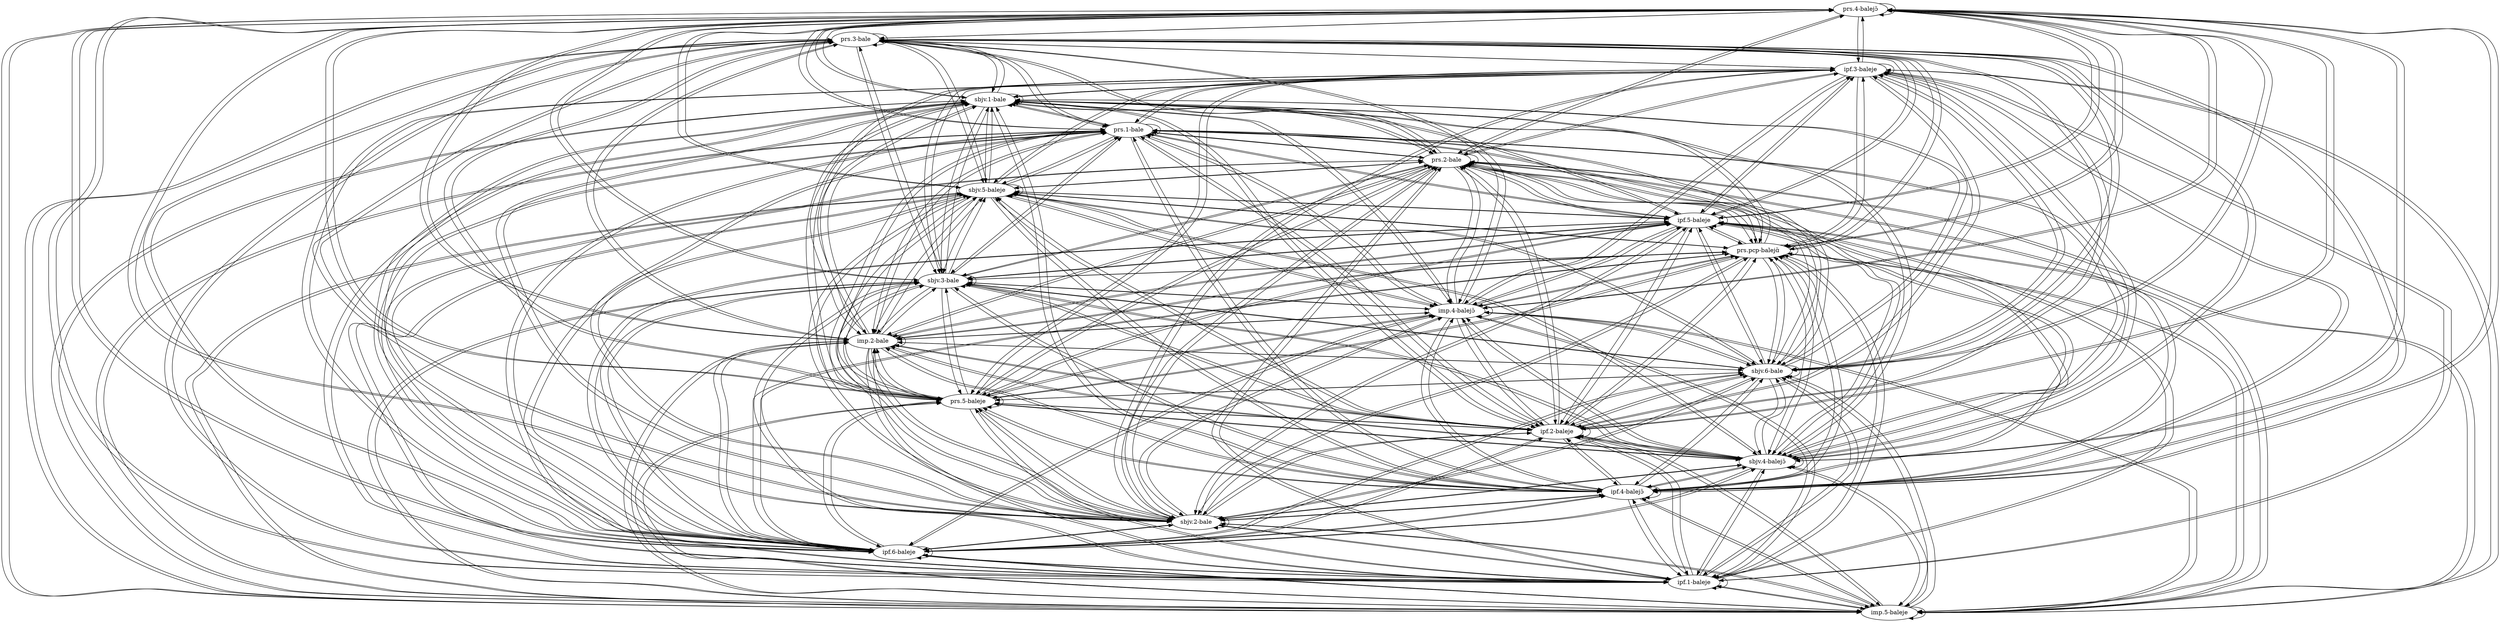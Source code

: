 digraph  {
	node [label="\N"];
	"prs.4-balEjô"	 [cell="prs.4",
		label="prs.4-balejɔ̃",
		tense=prs,
		weight=1.0];
	"prs.4-balEjô" -> "prs.4-balEjô"	 [weight=1.0];
	"prs.3-balE"	 [cell="prs.3",
		label="prs.3-bale",
		tense=prs,
		weight=0.3];
	"prs.4-balEjô" -> "prs.3-balE"	 [weight=0.09];
	"imp.5-balEjE"	 [cell="imp.5",
		label="imp.5-baleje",
		tense=imp,
		weight=1.0];
	"prs.4-balEjô" -> "imp.5-balEjE"	 [weight=1.0];
	"ipf.1-balEjE"	 [cell="ipf.1",
		label="ipf.1-baleje",
		tense=ipf,
		weight=1.0];
	"prs.4-balEjô" -> "ipf.1-balEjE"	 [weight=1.0];
	"ipf.6-balEjE"	 [cell="ipf.6",
		label="ipf.6-baleje",
		tense=ipf,
		weight=1.0];
	"prs.4-balEjô" -> "ipf.6-balEjE"	 [weight=1.0];
	"sbjv.2-balE"	 [cell="sbjv.2",
		label="sbjv.2-bale",
		tense=sbjv,
		weight=0.34];
	"prs.4-balEjô" -> "sbjv.2-balE"	 [weight=0.1156];
	"ipf.4-balEjô"	 [cell="ipf.4",
		label="ipf.4-balejɔ̃",
		tense=ipf,
		weight=1.0];
	"prs.4-balEjô" -> "ipf.4-balEjô"	 [weight=1.0];
	"sbjv.4-balEjô"	 [cell="sbjv.4",
		label="sbjv.4-balejɔ̃",
		tense=sbjv,
		weight=1.0];
	"prs.4-balEjô" -> "sbjv.4-balEjô"	 [weight=1.0];
	"ipf.2-balEjE"	 [cell="ipf.2",
		label="ipf.2-baleje",
		tense=ipf,
		weight=1.0];
	"prs.4-balEjô" -> "ipf.2-balEjE"	 [weight=1.0];
	"prs.5-balEjE"	 [cell="prs.5",
		label="prs.5-baleje",
		tense=prs,
		weight=1.0];
	"prs.4-balEjô" -> "prs.5-balEjE"	 [weight=1.0];
	"sbjv.6-balE"	 [cell="sbjv.6",
		label="sbjv.6-bale",
		tense=sbjv,
		weight=0.34];
	"prs.4-balEjô" -> "sbjv.6-balE"	 [weight=0.1156];
	"imp.2-balE"	 [cell="imp.2",
		label="imp.2-bale",
		tense=imp,
		weight=0.3];
	"prs.4-balEjô" -> "imp.2-balE"	 [weight=0.09];
	"imp.4-balEjô"	 [cell="imp.4",
		label="imp.4-balejɔ̃",
		tense=imp,
		weight=1.0];
	"prs.4-balEjô" -> "imp.4-balEjô"	 [weight=1.0];
	"sbjv.3-balE"	 [cell="sbjv.3",
		label="sbjv.3-bale",
		tense=sbjv,
		weight=0.34];
	"prs.4-balEjô" -> "sbjv.3-balE"	 [weight=0.1156];
	"prs.pcp-balEjâ"	 [cell="prs.pcp",
		label="prs.pcp-balejɑ̃",
		tense="prs.pcp",
		weight=1.0];
	"prs.4-balEjô" -> "prs.pcp-balEjâ"	 [weight=1.0];
	"ipf.5-balEjE"	 [cell="ipf.5",
		label="ipf.5-baleje",
		tense=ipf,
		weight=1.0];
	"prs.4-balEjô" -> "ipf.5-balEjE"	 [weight=1.0];
	"sbjv.5-balEjE"	 [cell="sbjv.5",
		label="sbjv.5-baleje",
		tense=sbjv,
		weight=1.0];
	"prs.4-balEjô" -> "sbjv.5-balEjE"	 [weight=1.0];
	"prs.2-balE"	 [cell="prs.2",
		label="prs.2-bale",
		tense=prs,
		weight=0.3];
	"prs.4-balEjô" -> "prs.2-balE"	 [weight=0.09];
	"prs.1-balE"	 [cell="prs.1",
		label="prs.1-bale",
		tense=prs,
		weight=0.3];
	"prs.4-balEjô" -> "prs.1-balE"	 [weight=0.09];
	"sbjv.1-balE"	 [cell="sbjv.1",
		label="sbjv.1-bale",
		tense=sbjv,
		weight=0.34];
	"prs.4-balEjô" -> "sbjv.1-balE"	 [weight=0.1156];
	"ipf.3-balEjE"	 [cell="ipf.3",
		label="ipf.3-baleje",
		tense=ipf,
		weight=1.0];
	"prs.4-balEjô" -> "ipf.3-balEjE"	 [weight=1.0];
	"prs.3-balE" -> "prs.4-balEjô"	 [weight=0.15];
	"prs.3-balE" -> "prs.3-balE"	 [weight=0.3];
	"prs.3-balE" -> "imp.5-balEjE"	 [weight=0.0];
	"prs.3-balE" -> "ipf.1-balEjE"	 [weight=0.0];
	"prs.3-balE" -> "ipf.6-balEjE"	 [weight=0.0];
	"prs.3-balE" -> "sbjv.2-balE"	 [weight=0.17];
	"prs.3-balE" -> "ipf.4-balEjô"	 [weight=0.54];
	"prs.3-balE" -> "sbjv.4-balEjô"	 [weight=0.57];
	"prs.3-balE" -> "ipf.2-balEjE"	 [weight=0.0];
	"prs.3-balE" -> "prs.5-balEjE"	 [weight=0.15];
	"prs.3-balE" -> "sbjv.6-balE"	 [weight=0.17];
	"prs.3-balE" -> "imp.2-balE"	 [weight=0.3];
	"prs.3-balE" -> "imp.4-balEjô"	 [weight=0.0];
	"prs.3-balE" -> "sbjv.3-balE"	 [weight=0.17];
	"prs.3-balE" -> "prs.pcp-balEjâ"	 [weight=0.0];
	"prs.3-balE" -> "ipf.5-balEjE"	 [weight=0.54];
	"prs.3-balE" -> "sbjv.5-balEjE"	 [weight=0.57];
	"prs.3-balE" -> "prs.2-balE"	 [weight=0.3];
	"prs.3-balE" -> "prs.1-balE"	 [weight=0.3];
	"prs.3-balE" -> "sbjv.1-balE"	 [weight=0.17];
	"prs.3-balE" -> "ipf.3-balEjE"	 [weight=0.0];
	"imp.5-balEjE" -> "prs.4-balEjô"	 [weight=1.0];
	"imp.5-balEjE" -> "prs.3-balE"	 [weight=0.09];
	"imp.5-balEjE" -> "imp.5-balEjE"	 [weight=1.0];
	"imp.5-balEjE" -> "ipf.1-balEjE"	 [weight=1.0];
	"imp.5-balEjE" -> "ipf.6-balEjE"	 [weight=1.0];
	"imp.5-balEjE" -> "sbjv.2-balE"	 [weight=0.1088];
	"imp.5-balEjE" -> "ipf.4-balEjô"	 [weight=1.0];
	"imp.5-balEjE" -> "sbjv.4-balEjô"	 [weight=1.0];
	"imp.5-balEjE" -> "ipf.2-balEjE"	 [weight=1.0];
	"imp.5-balEjE" -> "prs.5-balEjE"	 [weight=1.0];
	"imp.5-balEjE" -> "sbjv.6-balE"	 [weight=0.1088];
	"imp.5-balEjE" -> "imp.2-balE"	 [weight=0.084];
	"imp.5-balEjE" -> "imp.4-balEjô"	 [weight=1.0];
	"imp.5-balEjE" -> "sbjv.3-balE"	 [weight=0.1088];
	"imp.5-balEjE" -> "prs.pcp-balEjâ"	 [weight=1.0];
	"imp.5-balEjE" -> "ipf.5-balEjE"	 [weight=1.0];
	"imp.5-balEjE" -> "sbjv.5-balEjE"	 [weight=1.0];
	"imp.5-balEjE" -> "prs.2-balE"	 [weight=0.09];
	"imp.5-balEjE" -> "prs.1-balE"	 [weight=0.084];
	"imp.5-balEjE" -> "sbjv.1-balE"	 [weight=0.1088];
	"imp.5-balEjE" -> "ipf.3-balEjE"	 [weight=1.0];
	"ipf.1-balEjE" -> "prs.4-balEjô"	 [weight=1.0];
	"ipf.1-balEjE" -> "prs.3-balE"	 [weight=0.09];
	"ipf.1-balEjE" -> "imp.5-balEjE"	 [weight=1.0];
	"ipf.1-balEjE" -> "ipf.1-balEjE"	 [weight=1.0];
	"ipf.1-balEjE" -> "ipf.6-balEjE"	 [weight=1.0];
	"ipf.1-balEjE" -> "sbjv.2-balE"	 [weight=0.1156];
	"ipf.1-balEjE" -> "ipf.4-balEjô"	 [weight=1.0];
	"ipf.1-balEjE" -> "sbjv.4-balEjô"	 [weight=1.0];
	"ipf.1-balEjE" -> "ipf.2-balEjE"	 [weight=1.0];
	"ipf.1-balEjE" -> "prs.5-balEjE"	 [weight=1.0];
	"ipf.1-balEjE" -> "sbjv.6-balE"	 [weight=0.1156];
	"ipf.1-balEjE" -> "imp.2-balE"	 [weight=0.09];
	"ipf.1-balEjE" -> "imp.4-balEjô"	 [weight=1.0];
	"ipf.1-balEjE" -> "sbjv.3-balE"	 [weight=0.1156];
	"ipf.1-balEjE" -> "prs.pcp-balEjâ"	 [weight=1.0];
	"ipf.1-balEjE" -> "ipf.5-balEjE"	 [weight=1.0];
	"ipf.1-balEjE" -> "sbjv.5-balEjE"	 [weight=1.0];
	"ipf.1-balEjE" -> "prs.2-balE"	 [weight=0.09];
	"ipf.1-balEjE" -> "prs.1-balE"	 [weight=0.09];
	"ipf.1-balEjE" -> "sbjv.1-balE"	 [weight=0.1156];
	"ipf.1-balEjE" -> "ipf.3-balEjE"	 [weight=1.0];
	"ipf.6-balEjE" -> "prs.4-balEjô"	 [weight=1.0];
	"ipf.6-balEjE" -> "prs.3-balE"	 [weight=0.09];
	"ipf.6-balEjE" -> "imp.5-balEjE"	 [weight=1.0];
	"ipf.6-balEjE" -> "ipf.1-balEjE"	 [weight=1.0];
	"ipf.6-balEjE" -> "ipf.6-balEjE"	 [weight=1.0];
	"ipf.6-balEjE" -> "sbjv.2-balE"	 [weight=0.1156];
	"ipf.6-balEjE" -> "ipf.4-balEjô"	 [weight=1.0];
	"ipf.6-balEjE" -> "sbjv.4-balEjô"	 [weight=1.0];
	"ipf.6-balEjE" -> "ipf.2-balEjE"	 [weight=1.0];
	"ipf.6-balEjE" -> "prs.5-balEjE"	 [weight=1.0];
	"ipf.6-balEjE" -> "sbjv.6-balE"	 [weight=0.1156];
	"ipf.6-balEjE" -> "imp.2-balE"	 [weight=0.09];
	"ipf.6-balEjE" -> "imp.4-balEjô"	 [weight=1.0];
	"ipf.6-balEjE" -> "sbjv.3-balE"	 [weight=0.1156];
	"ipf.6-balEjE" -> "prs.pcp-balEjâ"	 [weight=1.0];
	"ipf.6-balEjE" -> "ipf.5-balEjE"	 [weight=1.0];
	"ipf.6-balEjE" -> "sbjv.5-balEjE"	 [weight=1.0];
	"ipf.6-balEjE" -> "prs.2-balE"	 [weight=0.09];
	"ipf.6-balEjE" -> "prs.1-balE"	 [weight=0.09];
	"ipf.6-balEjE" -> "sbjv.1-balE"	 [weight=0.1156];
	"ipf.6-balEjE" -> "ipf.3-balEjE"	 [weight=1.0];
	"sbjv.2-balE" -> "prs.4-balEjô"	 [weight=0.3];
	"sbjv.2-balE" -> "prs.3-balE"	 [weight=0.3];
	"sbjv.2-balE" -> "imp.5-balEjE"	 [weight=0.31];
	"sbjv.2-balE" -> "ipf.1-balEjE"	 [weight=0.3];
	"sbjv.2-balE" -> "ipf.6-balEjE"	 [weight=0.3];
	"sbjv.2-balE" -> "sbjv.2-balE"	 [weight=0.34];
	"sbjv.2-balE" -> "ipf.4-balEjô"	 [weight=1.0];
	"sbjv.2-balE" -> "sbjv.4-balEjô"	 [weight=1.0];
	"sbjv.2-balE" -> "ipf.2-balEjE"	 [weight=0.3];
	"sbjv.2-balE" -> "prs.5-balEjE"	 [weight=0.3];
	"sbjv.2-balE" -> "sbjv.6-balE"	 [weight=0.34];
	"sbjv.2-balE" -> "imp.2-balE"	 [weight=0.3];
	"sbjv.2-balE" -> "imp.4-balEjô"	 [weight=0.31];
	"sbjv.2-balE" -> "sbjv.3-balE"	 [weight=0.34];
	"sbjv.2-balE" -> "prs.pcp-balEjâ"	 [weight=0.31];
	"sbjv.2-balE" -> "ipf.5-balEjE"	 [weight=1.0];
	"sbjv.2-balE" -> "sbjv.5-balEjE"	 [weight=1.0];
	"sbjv.2-balE" -> "prs.2-balE"	 [weight=0.3];
	"sbjv.2-balE" -> "prs.1-balE"	 [weight=0.3];
	"sbjv.2-balE" -> "sbjv.1-balE"	 [weight=0.34];
	"sbjv.2-balE" -> "ipf.3-balEjE"	 [weight=0.3];
	"ipf.4-balEjô" -> "prs.4-balEjô"	 [weight=0.08];
	"ipf.4-balEjô" -> "prs.3-balE"	 [weight=0.138];
	"ipf.4-balEjô" -> "imp.5-balEjE"	 [weight=0.08];
	"ipf.4-balEjô" -> "ipf.1-balEjE"	 [weight=0.08];
	"ipf.4-balEjô" -> "ipf.6-balEjE"	 [weight=0.08];
	"ipf.4-balEjô" -> "sbjv.2-balE"	 [weight=0.153];
	"ipf.4-balEjô" -> "ipf.4-balEjô"	 [weight=1.0];
	"ipf.4-balEjô" -> "sbjv.4-balEjô"	 [weight=1.0];
	"ipf.4-balEjô" -> "ipf.2-balEjE"	 [weight=0.08];
	"ipf.4-balEjô" -> "prs.5-balEjE"	 [weight=0.08];
	"ipf.4-balEjô" -> "sbjv.6-balE"	 [weight=0.153];
	"ipf.4-balEjô" -> "imp.2-balE"	 [weight=0.138];
	"ipf.4-balEjô" -> "imp.4-balEjô"	 [weight=0.08];
	"ipf.4-balEjô" -> "sbjv.3-balE"	 [weight=0.153];
	"ipf.4-balEjô" -> "prs.pcp-balEjâ"	 [weight=0.08];
	"ipf.4-balEjô" -> "ipf.5-balEjE"	 [weight=1.0];
	"ipf.4-balEjô" -> "sbjv.5-balEjE"	 [weight=1.0];
	"ipf.4-balEjô" -> "prs.2-balE"	 [weight=0.138];
	"ipf.4-balEjô" -> "prs.1-balE"	 [weight=0.138];
	"ipf.4-balEjô" -> "sbjv.1-balE"	 [weight=0.153];
	"ipf.4-balEjô" -> "ipf.3-balEjE"	 [weight=0.08];
	"sbjv.4-balEjô" -> "prs.4-balEjô"	 [weight=0.08];
	"sbjv.4-balEjô" -> "prs.3-balE"	 [weight=0.138];
	"sbjv.4-balEjô" -> "imp.5-balEjE"	 [weight=0.08];
	"sbjv.4-balEjô" -> "ipf.1-balEjE"	 [weight=0.08];
	"sbjv.4-balEjô" -> "ipf.6-balEjE"	 [weight=0.08];
	"sbjv.4-balEjô" -> "sbjv.2-balE"	 [weight=0.1564];
	"sbjv.4-balEjô" -> "ipf.4-balEjô"	 [weight=1.0];
	"sbjv.4-balEjô" -> "sbjv.4-balEjô"	 [weight=1.0];
	"sbjv.4-balEjô" -> "ipf.2-balEjE"	 [weight=0.08];
	"sbjv.4-balEjô" -> "prs.5-balEjE"	 [weight=0.08];
	"sbjv.4-balEjô" -> "sbjv.6-balE"	 [weight=0.1564];
	"sbjv.4-balEjô" -> "imp.2-balE"	 [weight=0.138];
	"sbjv.4-balEjô" -> "imp.4-balEjô"	 [weight=0.08];
	"sbjv.4-balEjô" -> "sbjv.3-balE"	 [weight=0.1564];
	"sbjv.4-balEjô" -> "prs.pcp-balEjâ"	 [weight=0.08];
	"sbjv.4-balEjô" -> "ipf.5-balEjE"	 [weight=1.0];
	"sbjv.4-balEjô" -> "sbjv.5-balEjE"	 [weight=1.0];
	"sbjv.4-balEjô" -> "prs.2-balE"	 [weight=0.138];
	"sbjv.4-balEjô" -> "prs.1-balE"	 [weight=0.138];
	"sbjv.4-balEjô" -> "sbjv.1-balE"	 [weight=0.1564];
	"sbjv.4-balEjô" -> "ipf.3-balEjE"	 [weight=0.08];
	"ipf.2-balEjE" -> "prs.4-balEjô"	 [weight=1.0];
	"ipf.2-balEjE" -> "prs.3-balE"	 [weight=0.09];
	"ipf.2-balEjE" -> "imp.5-balEjE"	 [weight=1.0];
	"ipf.2-balEjE" -> "ipf.1-balEjE"	 [weight=1.0];
	"ipf.2-balEjE" -> "ipf.6-balEjE"	 [weight=1.0];
	"ipf.2-balEjE" -> "sbjv.2-balE"	 [weight=0.1156];
	"ipf.2-balEjE" -> "ipf.4-balEjô"	 [weight=1.0];
	"ipf.2-balEjE" -> "sbjv.4-balEjô"	 [weight=1.0];
	"ipf.2-balEjE" -> "ipf.2-balEjE"	 [weight=1.0];
	"ipf.2-balEjE" -> "prs.5-balEjE"	 [weight=1.0];
	"ipf.2-balEjE" -> "sbjv.6-balE"	 [weight=0.1156];
	"ipf.2-balEjE" -> "imp.2-balE"	 [weight=0.09];
	"ipf.2-balEjE" -> "imp.4-balEjô"	 [weight=1.0];
	"ipf.2-balEjE" -> "sbjv.3-balE"	 [weight=0.1156];
	"ipf.2-balEjE" -> "prs.pcp-balEjâ"	 [weight=1.0];
	"ipf.2-balEjE" -> "ipf.5-balEjE"	 [weight=1.0];
	"ipf.2-balEjE" -> "sbjv.5-balEjE"	 [weight=1.0];
	"ipf.2-balEjE" -> "prs.2-balE"	 [weight=0.09];
	"ipf.2-balEjE" -> "prs.1-balE"	 [weight=0.09];
	"ipf.2-balEjE" -> "sbjv.1-balE"	 [weight=0.1156];
	"ipf.2-balEjE" -> "ipf.3-balEjE"	 [weight=1.0];
	"prs.5-balEjE" -> "prs.4-balEjô"	 [weight=1.0];
	"prs.5-balEjE" -> "prs.3-balE"	 [weight=0.09];
	"prs.5-balEjE" -> "imp.5-balEjE"	 [weight=1.0];
	"prs.5-balEjE" -> "ipf.1-balEjE"	 [weight=1.0];
	"prs.5-balEjE" -> "ipf.6-balEjE"	 [weight=1.0];
	"prs.5-balEjE" -> "sbjv.2-balE"	 [weight=0.1156];
	"prs.5-balEjE" -> "ipf.4-balEjô"	 [weight=1.0];
	"prs.5-balEjE" -> "sbjv.4-balEjô"	 [weight=1.0];
	"prs.5-balEjE" -> "ipf.2-balEjE"	 [weight=1.0];
	"prs.5-balEjE" -> "prs.5-balEjE"	 [weight=1.0];
	"prs.5-balEjE" -> "sbjv.6-balE"	 [weight=0.1156];
	"prs.5-balEjE" -> "imp.2-balE"	 [weight=0.09];
	"prs.5-balEjE" -> "imp.4-balEjô"	 [weight=1.0];
	"prs.5-balEjE" -> "sbjv.3-balE"	 [weight=0.1156];
	"prs.5-balEjE" -> "prs.pcp-balEjâ"	 [weight=1.0];
	"prs.5-balEjE" -> "ipf.5-balEjE"	 [weight=1.0];
	"prs.5-balEjE" -> "sbjv.5-balEjE"	 [weight=1.0];
	"prs.5-balEjE" -> "prs.2-balE"	 [weight=0.09];
	"prs.5-balEjE" -> "prs.1-balE"	 [weight=0.09];
	"prs.5-balEjE" -> "sbjv.1-balE"	 [weight=0.1156];
	"prs.5-balEjE" -> "ipf.3-balEjE"	 [weight=1.0];
	"sbjv.6-balE" -> "prs.4-balEjô"	 [weight=0.3];
	"sbjv.6-balE" -> "prs.3-balE"	 [weight=0.3];
	"sbjv.6-balE" -> "imp.5-balEjE"	 [weight=0.31];
	"sbjv.6-balE" -> "ipf.1-balEjE"	 [weight=0.3];
	"sbjv.6-balE" -> "ipf.6-balEjE"	 [weight=0.3];
	"sbjv.6-balE" -> "sbjv.2-balE"	 [weight=0.34];
	"sbjv.6-balE" -> "ipf.4-balEjô"	 [weight=1.0];
	"sbjv.6-balE" -> "sbjv.4-balEjô"	 [weight=1.0];
	"sbjv.6-balE" -> "ipf.2-balEjE"	 [weight=0.3];
	"sbjv.6-balE" -> "prs.5-balEjE"	 [weight=0.3];
	"sbjv.6-balE" -> "sbjv.6-balE"	 [weight=0.34];
	"sbjv.6-balE" -> "imp.2-balE"	 [weight=0.3];
	"sbjv.6-balE" -> "imp.4-balEjô"	 [weight=0.31];
	"sbjv.6-balE" -> "sbjv.3-balE"	 [weight=0.34];
	"sbjv.6-balE" -> "prs.pcp-balEjâ"	 [weight=0.31];
	"sbjv.6-balE" -> "ipf.5-balEjE"	 [weight=1.0];
	"sbjv.6-balE" -> "sbjv.5-balEjE"	 [weight=1.0];
	"sbjv.6-balE" -> "prs.2-balE"	 [weight=0.3];
	"sbjv.6-balE" -> "prs.1-balE"	 [weight=0.3];
	"sbjv.6-balE" -> "sbjv.1-balE"	 [weight=0.34];
	"sbjv.6-balE" -> "ipf.3-balEjE"	 [weight=0.3];
	"imp.2-balE" -> "prs.4-balEjô"	 [weight=0.0];
	"imp.2-balE" -> "prs.3-balE"	 [weight=0.3];
	"imp.2-balE" -> "imp.5-balEjE"	 [weight=0.0];
	"imp.2-balE" -> "ipf.1-balEjE"	 [weight=0.0];
	"imp.2-balE" -> "ipf.6-balEjE"	 [weight=0.0];
	"imp.2-balE" -> "sbjv.2-balE"	 [weight=0.17];
	"imp.2-balE" -> "ipf.4-balEjô"	 [weight=0.57];
	"imp.2-balE" -> "sbjv.4-balEjô"	 [weight=0.57];
	"imp.2-balE" -> "ipf.2-balEjE"	 [weight=0.0];
	"imp.2-balE" -> "prs.5-balEjE"	 [weight=0.0];
	"imp.2-balE" -> "sbjv.6-balE"	 [weight=0.17];
	"imp.2-balE" -> "imp.2-balE"	 [weight=0.3];
	"imp.2-balE" -> "imp.4-balEjô"	 [weight=0.0];
	"imp.2-balE" -> "sbjv.3-balE"	 [weight=0.17];
	"imp.2-balE" -> "prs.pcp-balEjâ"	 [weight=0.0];
	"imp.2-balE" -> "ipf.5-balEjE"	 [weight=0.57];
	"imp.2-balE" -> "sbjv.5-balEjE"	 [weight=0.57];
	"imp.2-balE" -> "prs.2-balE"	 [weight=0.3];
	"imp.2-balE" -> "prs.1-balE"	 [weight=0.3];
	"imp.2-balE" -> "sbjv.1-balE"	 [weight=0.17];
	"imp.2-balE" -> "ipf.3-balEjE"	 [weight=0.0];
	"imp.4-balEjô" -> "prs.4-balEjô"	 [weight=1.0];
	"imp.4-balEjô" -> "prs.3-balE"	 [weight=0.09];
	"imp.4-balEjô" -> "imp.5-balEjE"	 [weight=1.0];
	"imp.4-balEjô" -> "ipf.1-balEjE"	 [weight=1.0];
	"imp.4-balEjô" -> "ipf.6-balEjE"	 [weight=1.0];
	"imp.4-balEjô" -> "sbjv.2-balE"	 [weight=0.1088];
	"imp.4-balEjô" -> "ipf.4-balEjô"	 [weight=1.0];
	"imp.4-balEjô" -> "sbjv.4-balEjô"	 [weight=1.0];
	"imp.4-balEjô" -> "ipf.2-balEjE"	 [weight=1.0];
	"imp.4-balEjô" -> "prs.5-balEjE"	 [weight=1.0];
	"imp.4-balEjô" -> "sbjv.6-balE"	 [weight=0.1088];
	"imp.4-balEjô" -> "imp.2-balE"	 [weight=0.084];
	"imp.4-balEjô" -> "imp.4-balEjô"	 [weight=1.0];
	"imp.4-balEjô" -> "sbjv.3-balE"	 [weight=0.1088];
	"imp.4-balEjô" -> "prs.pcp-balEjâ"	 [weight=1.0];
	"imp.4-balEjô" -> "ipf.5-balEjE"	 [weight=1.0];
	"imp.4-balEjô" -> "sbjv.5-balEjE"	 [weight=1.0];
	"imp.4-balEjô" -> "prs.2-balE"	 [weight=0.09];
	"imp.4-balEjô" -> "prs.1-balE"	 [weight=0.084];
	"imp.4-balEjô" -> "sbjv.1-balE"	 [weight=0.1088];
	"imp.4-balEjô" -> "ipf.3-balEjE"	 [weight=1.0];
	"sbjv.3-balE" -> "prs.4-balEjô"	 [weight=0.3];
	"sbjv.3-balE" -> "prs.3-balE"	 [weight=0.3];
	"sbjv.3-balE" -> "imp.5-balEjE"	 [weight=0.31];
	"sbjv.3-balE" -> "ipf.1-balEjE"	 [weight=0.3];
	"sbjv.3-balE" -> "ipf.6-balEjE"	 [weight=0.3];
	"sbjv.3-balE" -> "sbjv.2-balE"	 [weight=0.34];
	"sbjv.3-balE" -> "ipf.4-balEjô"	 [weight=1.0];
	"sbjv.3-balE" -> "sbjv.4-balEjô"	 [weight=1.0];
	"sbjv.3-balE" -> "ipf.2-balEjE"	 [weight=0.3];
	"sbjv.3-balE" -> "prs.5-balEjE"	 [weight=0.3];
	"sbjv.3-balE" -> "sbjv.6-balE"	 [weight=0.34];
	"sbjv.3-balE" -> "imp.2-balE"	 [weight=0.3];
	"sbjv.3-balE" -> "imp.4-balEjô"	 [weight=0.31];
	"sbjv.3-balE" -> "sbjv.3-balE"	 [weight=0.34];
	"sbjv.3-balE" -> "prs.pcp-balEjâ"	 [weight=0.31];
	"sbjv.3-balE" -> "ipf.5-balEjE"	 [weight=1.0];
	"sbjv.3-balE" -> "sbjv.5-balEjE"	 [weight=1.0];
	"sbjv.3-balE" -> "prs.2-balE"	 [weight=0.3];
	"sbjv.3-balE" -> "prs.1-balE"	 [weight=0.3];
	"sbjv.3-balE" -> "sbjv.1-balE"	 [weight=0.34];
	"sbjv.3-balE" -> "ipf.3-balEjE"	 [weight=0.3];
	"prs.pcp-balEjâ" -> "prs.4-balEjô"	 [weight=1.0];
	"prs.pcp-balEjâ" -> "prs.3-balE"	 [weight=0.09];
	"prs.pcp-balEjâ" -> "imp.5-balEjE"	 [weight=1.0];
	"prs.pcp-balEjâ" -> "ipf.1-balEjE"	 [weight=1.0];
	"prs.pcp-balEjâ" -> "ipf.6-balEjE"	 [weight=1.0];
	"prs.pcp-balEjâ" -> "sbjv.2-balE"	 [weight=0.1054];
	"prs.pcp-balEjâ" -> "ipf.4-balEjô"	 [weight=1.0];
	"prs.pcp-balEjâ" -> "sbjv.4-balEjô"	 [weight=1.0];
	"prs.pcp-balEjâ" -> "ipf.2-balEjE"	 [weight=1.0];
	"prs.pcp-balEjâ" -> "prs.5-balEjE"	 [weight=1.0];
	"prs.pcp-balEjâ" -> "sbjv.6-balE"	 [weight=0.1054];
	"prs.pcp-balEjâ" -> "imp.2-balE"	 [weight=0.084];
	"prs.pcp-balEjâ" -> "imp.4-balEjô"	 [weight=1.0];
	"prs.pcp-balEjâ" -> "sbjv.3-balE"	 [weight=0.1054];
	"prs.pcp-balEjâ" -> "prs.pcp-balEjâ"	 [weight=1.0];
	"prs.pcp-balEjâ" -> "ipf.5-balEjE"	 [weight=1.0];
	"prs.pcp-balEjâ" -> "sbjv.5-balEjE"	 [weight=1.0];
	"prs.pcp-balEjâ" -> "prs.2-balE"	 [weight=0.09];
	"prs.pcp-balEjâ" -> "prs.1-balE"	 [weight=0.084];
	"prs.pcp-balEjâ" -> "sbjv.1-balE"	 [weight=0.1054];
	"prs.pcp-balEjâ" -> "ipf.3-balEjE"	 [weight=1.0];
	"ipf.5-balEjE" -> "prs.4-balEjô"	 [weight=0.08];
	"ipf.5-balEjE" -> "prs.3-balE"	 [weight=0.138];
	"ipf.5-balEjE" -> "imp.5-balEjE"	 [weight=0.08];
	"ipf.5-balEjE" -> "ipf.1-balEjE"	 [weight=0.08];
	"ipf.5-balEjE" -> "ipf.6-balEjE"	 [weight=0.08];
	"ipf.5-balEjE" -> "sbjv.2-balE"	 [weight=0.153];
	"ipf.5-balEjE" -> "ipf.4-balEjô"	 [weight=1.0];
	"ipf.5-balEjE" -> "sbjv.4-balEjô"	 [weight=1.0];
	"ipf.5-balEjE" -> "ipf.2-balEjE"	 [weight=0.08];
	"ipf.5-balEjE" -> "prs.5-balEjE"	 [weight=0.08];
	"ipf.5-balEjE" -> "sbjv.6-balE"	 [weight=0.153];
	"ipf.5-balEjE" -> "imp.2-balE"	 [weight=0.138];
	"ipf.5-balEjE" -> "imp.4-balEjô"	 [weight=0.08];
	"ipf.5-balEjE" -> "sbjv.3-balE"	 [weight=0.153];
	"ipf.5-balEjE" -> "prs.pcp-balEjâ"	 [weight=0.08];
	"ipf.5-balEjE" -> "ipf.5-balEjE"	 [weight=1.0];
	"ipf.5-balEjE" -> "sbjv.5-balEjE"	 [weight=1.0];
	"ipf.5-balEjE" -> "prs.2-balE"	 [weight=0.138];
	"ipf.5-balEjE" -> "prs.1-balE"	 [weight=0.138];
	"ipf.5-balEjE" -> "sbjv.1-balE"	 [weight=0.153];
	"ipf.5-balEjE" -> "ipf.3-balEjE"	 [weight=0.08];
	"sbjv.5-balEjE" -> "prs.4-balEjô"	 [weight=0.08];
	"sbjv.5-balEjE" -> "prs.3-balE"	 [weight=0.138];
	"sbjv.5-balEjE" -> "imp.5-balEjE"	 [weight=0.08];
	"sbjv.5-balEjE" -> "ipf.1-balEjE"	 [weight=0.08];
	"sbjv.5-balEjE" -> "ipf.6-balEjE"	 [weight=0.08];
	"sbjv.5-balEjE" -> "sbjv.2-balE"	 [weight=0.1564];
	"sbjv.5-balEjE" -> "ipf.4-balEjô"	 [weight=1.0];
	"sbjv.5-balEjE" -> "sbjv.4-balEjô"	 [weight=1.0];
	"sbjv.5-balEjE" -> "ipf.2-balEjE"	 [weight=0.08];
	"sbjv.5-balEjE" -> "prs.5-balEjE"	 [weight=0.08];
	"sbjv.5-balEjE" -> "sbjv.6-balE"	 [weight=0.1564];
	"sbjv.5-balEjE" -> "imp.2-balE"	 [weight=0.138];
	"sbjv.5-balEjE" -> "imp.4-balEjô"	 [weight=0.08];
	"sbjv.5-balEjE" -> "sbjv.3-balE"	 [weight=0.1564];
	"sbjv.5-balEjE" -> "prs.pcp-balEjâ"	 [weight=0.08];
	"sbjv.5-balEjE" -> "ipf.5-balEjE"	 [weight=1.0];
	"sbjv.5-balEjE" -> "sbjv.5-balEjE"	 [weight=1.0];
	"sbjv.5-balEjE" -> "prs.2-balE"	 [weight=0.138];
	"sbjv.5-balEjE" -> "prs.1-balE"	 [weight=0.138];
	"sbjv.5-balEjE" -> "sbjv.1-balE"	 [weight=0.1564];
	"sbjv.5-balEjE" -> "ipf.3-balEjE"	 [weight=0.08];
	"prs.2-balE" -> "prs.4-balEjô"	 [weight=0.15];
	"prs.2-balE" -> "prs.3-balE"	 [weight=0.3];
	"prs.2-balE" -> "imp.5-balEjE"	 [weight=0.0];
	"prs.2-balE" -> "ipf.1-balEjE"	 [weight=0.0];
	"prs.2-balE" -> "ipf.6-balEjE"	 [weight=0.0];
	"prs.2-balE" -> "sbjv.2-balE"	 [weight=0.17];
	"prs.2-balE" -> "ipf.4-balEjô"	 [weight=0.54];
	"prs.2-balE" -> "sbjv.4-balEjô"	 [weight=0.57];
	"prs.2-balE" -> "ipf.2-balEjE"	 [weight=0.0];
	"prs.2-balE" -> "prs.5-balEjE"	 [weight=0.15];
	"prs.2-balE" -> "sbjv.6-balE"	 [weight=0.17];
	"prs.2-balE" -> "imp.2-balE"	 [weight=0.3];
	"prs.2-balE" -> "imp.4-balEjô"	 [weight=0.0];
	"prs.2-balE" -> "sbjv.3-balE"	 [weight=0.17];
	"prs.2-balE" -> "prs.pcp-balEjâ"	 [weight=0.0];
	"prs.2-balE" -> "ipf.5-balEjE"	 [weight=0.54];
	"prs.2-balE" -> "sbjv.5-balEjE"	 [weight=0.57];
	"prs.2-balE" -> "prs.2-balE"	 [weight=0.3];
	"prs.2-balE" -> "prs.1-balE"	 [weight=0.3];
	"prs.2-balE" -> "sbjv.1-balE"	 [weight=0.17];
	"prs.2-balE" -> "ipf.3-balEjE"	 [weight=0.0];
	"prs.1-balE" -> "prs.4-balEjô"	 [weight=0.0];
	"prs.1-balE" -> "prs.3-balE"	 [weight=0.3];
	"prs.1-balE" -> "imp.5-balEjE"	 [weight=0.0];
	"prs.1-balE" -> "ipf.1-balEjE"	 [weight=0.0];
	"prs.1-balE" -> "ipf.6-balEjE"	 [weight=0.0];
	"prs.1-balE" -> "sbjv.2-balE"	 [weight=0.17];
	"prs.1-balE" -> "ipf.4-balEjô"	 [weight=0.57];
	"prs.1-balE" -> "sbjv.4-balEjô"	 [weight=0.57];
	"prs.1-balE" -> "ipf.2-balEjE"	 [weight=0.0];
	"prs.1-balE" -> "prs.5-balEjE"	 [weight=0.0];
	"prs.1-balE" -> "sbjv.6-balE"	 [weight=0.17];
	"prs.1-balE" -> "imp.2-balE"	 [weight=0.3];
	"prs.1-balE" -> "imp.4-balEjô"	 [weight=0.0];
	"prs.1-balE" -> "sbjv.3-balE"	 [weight=0.17];
	"prs.1-balE" -> "prs.pcp-balEjâ"	 [weight=0.0];
	"prs.1-balE" -> "ipf.5-balEjE"	 [weight=0.57];
	"prs.1-balE" -> "sbjv.5-balEjE"	 [weight=0.57];
	"prs.1-balE" -> "prs.2-balE"	 [weight=0.3];
	"prs.1-balE" -> "prs.1-balE"	 [weight=0.3];
	"prs.1-balE" -> "sbjv.1-balE"	 [weight=0.17];
	"prs.1-balE" -> "ipf.3-balEjE"	 [weight=0.0];
	"sbjv.1-balE" -> "prs.4-balEjô"	 [weight=0.3];
	"sbjv.1-balE" -> "prs.3-balE"	 [weight=0.3];
	"sbjv.1-balE" -> "imp.5-balEjE"	 [weight=0.31];
	"sbjv.1-balE" -> "ipf.1-balEjE"	 [weight=0.3];
	"sbjv.1-balE" -> "ipf.6-balEjE"	 [weight=0.3];
	"sbjv.1-balE" -> "sbjv.2-balE"	 [weight=0.34];
	"sbjv.1-balE" -> "ipf.4-balEjô"	 [weight=1.0];
	"sbjv.1-balE" -> "sbjv.4-balEjô"	 [weight=1.0];
	"sbjv.1-balE" -> "ipf.2-balEjE"	 [weight=0.3];
	"sbjv.1-balE" -> "prs.5-balEjE"	 [weight=0.3];
	"sbjv.1-balE" -> "sbjv.6-balE"	 [weight=0.34];
	"sbjv.1-balE" -> "imp.2-balE"	 [weight=0.3];
	"sbjv.1-balE" -> "imp.4-balEjô"	 [weight=0.31];
	"sbjv.1-balE" -> "sbjv.3-balE"	 [weight=0.34];
	"sbjv.1-balE" -> "prs.pcp-balEjâ"	 [weight=0.31];
	"sbjv.1-balE" -> "ipf.5-balEjE"	 [weight=1.0];
	"sbjv.1-balE" -> "sbjv.5-balEjE"	 [weight=1.0];
	"sbjv.1-balE" -> "prs.2-balE"	 [weight=0.3];
	"sbjv.1-balE" -> "prs.1-balE"	 [weight=0.3];
	"sbjv.1-balE" -> "sbjv.1-balE"	 [weight=0.34];
	"sbjv.1-balE" -> "ipf.3-balEjE"	 [weight=0.3];
	"ipf.3-balEjE" -> "prs.4-balEjô"	 [weight=1.0];
	"ipf.3-balEjE" -> "prs.3-balE"	 [weight=0.09];
	"ipf.3-balEjE" -> "imp.5-balEjE"	 [weight=1.0];
	"ipf.3-balEjE" -> "ipf.1-balEjE"	 [weight=1.0];
	"ipf.3-balEjE" -> "ipf.6-balEjE"	 [weight=1.0];
	"ipf.3-balEjE" -> "sbjv.2-balE"	 [weight=0.1156];
	"ipf.3-balEjE" -> "ipf.4-balEjô"	 [weight=1.0];
	"ipf.3-balEjE" -> "sbjv.4-balEjô"	 [weight=1.0];
	"ipf.3-balEjE" -> "ipf.2-balEjE"	 [weight=1.0];
	"ipf.3-balEjE" -> "prs.5-balEjE"	 [weight=1.0];
	"ipf.3-balEjE" -> "sbjv.6-balE"	 [weight=0.1156];
	"ipf.3-balEjE" -> "imp.2-balE"	 [weight=0.09];
	"ipf.3-balEjE" -> "imp.4-balEjô"	 [weight=1.0];
	"ipf.3-balEjE" -> "sbjv.3-balE"	 [weight=0.1156];
	"ipf.3-balEjE" -> "prs.pcp-balEjâ"	 [weight=1.0];
	"ipf.3-balEjE" -> "ipf.5-balEjE"	 [weight=1.0];
	"ipf.3-balEjE" -> "sbjv.5-balEjE"	 [weight=1.0];
	"ipf.3-balEjE" -> "prs.2-balE"	 [weight=0.09];
	"ipf.3-balEjE" -> "prs.1-balE"	 [weight=0.09];
	"ipf.3-balEjE" -> "sbjv.1-balE"	 [weight=0.1156];
	"ipf.3-balEjE" -> "ipf.3-balEjE"	 [weight=1.0];
}
